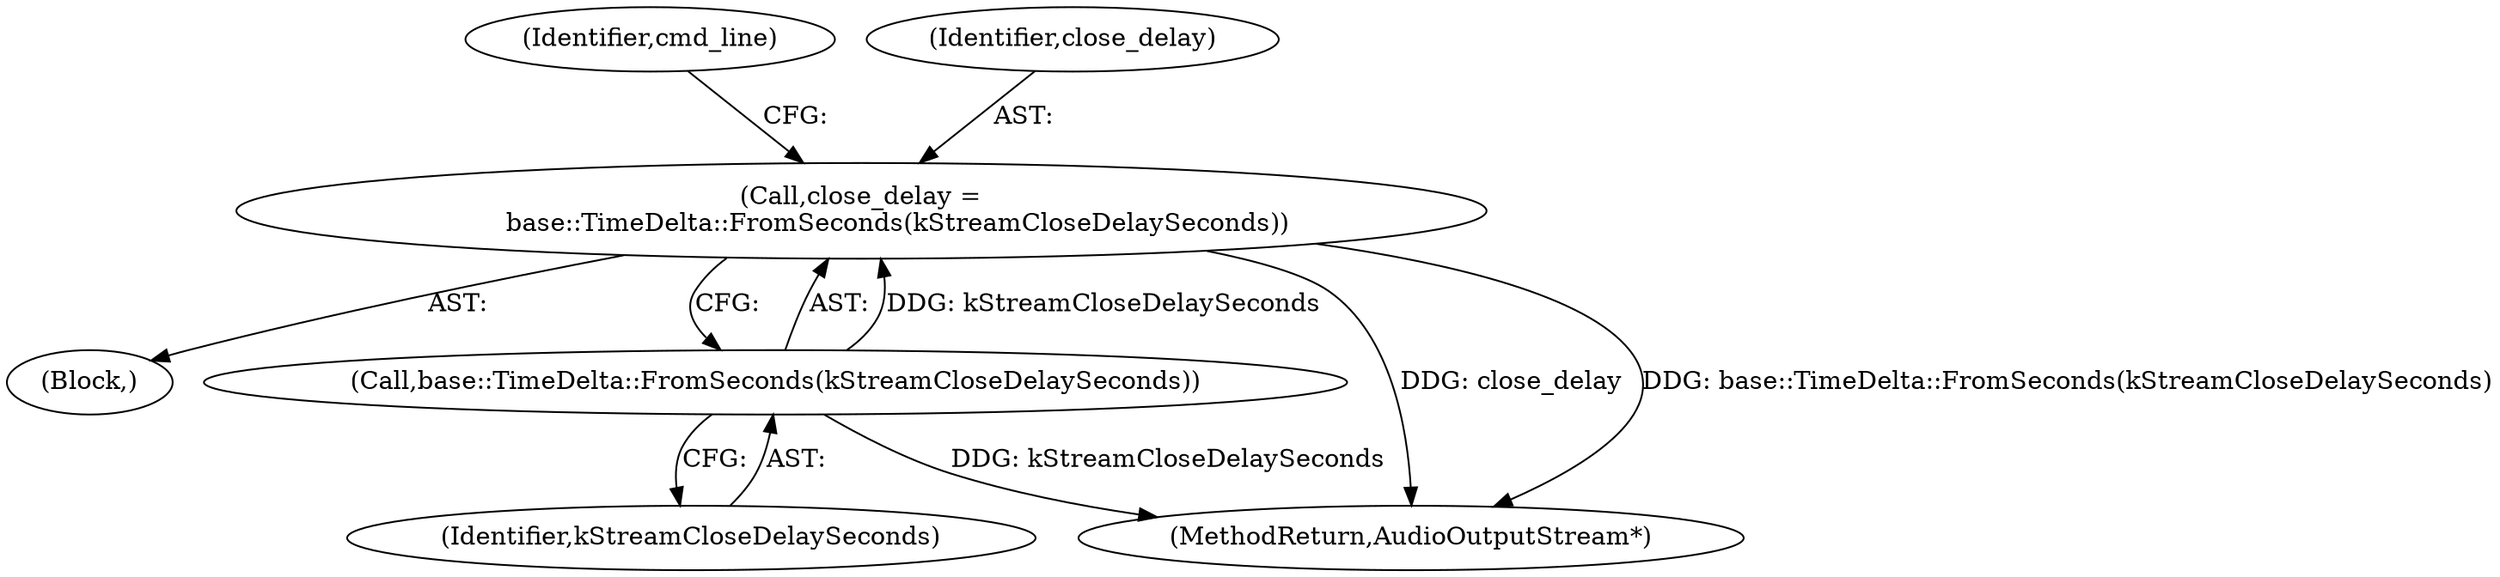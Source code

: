 digraph "0_Chrome_87190165c55bcf3eecd8824dd8d083f5e3236552@API" {
"1000119" [label="(Call,close_delay =\n         base::TimeDelta::FromSeconds(kStreamCloseDelaySeconds))"];
"1000121" [label="(Call,base::TimeDelta::FromSeconds(kStreamCloseDelaySeconds))"];
"1000125" [label="(Identifier,cmd_line)"];
"1000117" [label="(Block,)"];
"1000120" [label="(Identifier,close_delay)"];
"1000119" [label="(Call,close_delay =\n         base::TimeDelta::FromSeconds(kStreamCloseDelaySeconds))"];
"1000121" [label="(Call,base::TimeDelta::FromSeconds(kStreamCloseDelaySeconds))"];
"1000144" [label="(MethodReturn,AudioOutputStream*)"];
"1000122" [label="(Identifier,kStreamCloseDelaySeconds)"];
"1000119" -> "1000117"  [label="AST: "];
"1000119" -> "1000121"  [label="CFG: "];
"1000120" -> "1000119"  [label="AST: "];
"1000121" -> "1000119"  [label="AST: "];
"1000125" -> "1000119"  [label="CFG: "];
"1000119" -> "1000144"  [label="DDG: close_delay"];
"1000119" -> "1000144"  [label="DDG: base::TimeDelta::FromSeconds(kStreamCloseDelaySeconds)"];
"1000121" -> "1000119"  [label="DDG: kStreamCloseDelaySeconds"];
"1000121" -> "1000122"  [label="CFG: "];
"1000122" -> "1000121"  [label="AST: "];
"1000121" -> "1000144"  [label="DDG: kStreamCloseDelaySeconds"];
}
